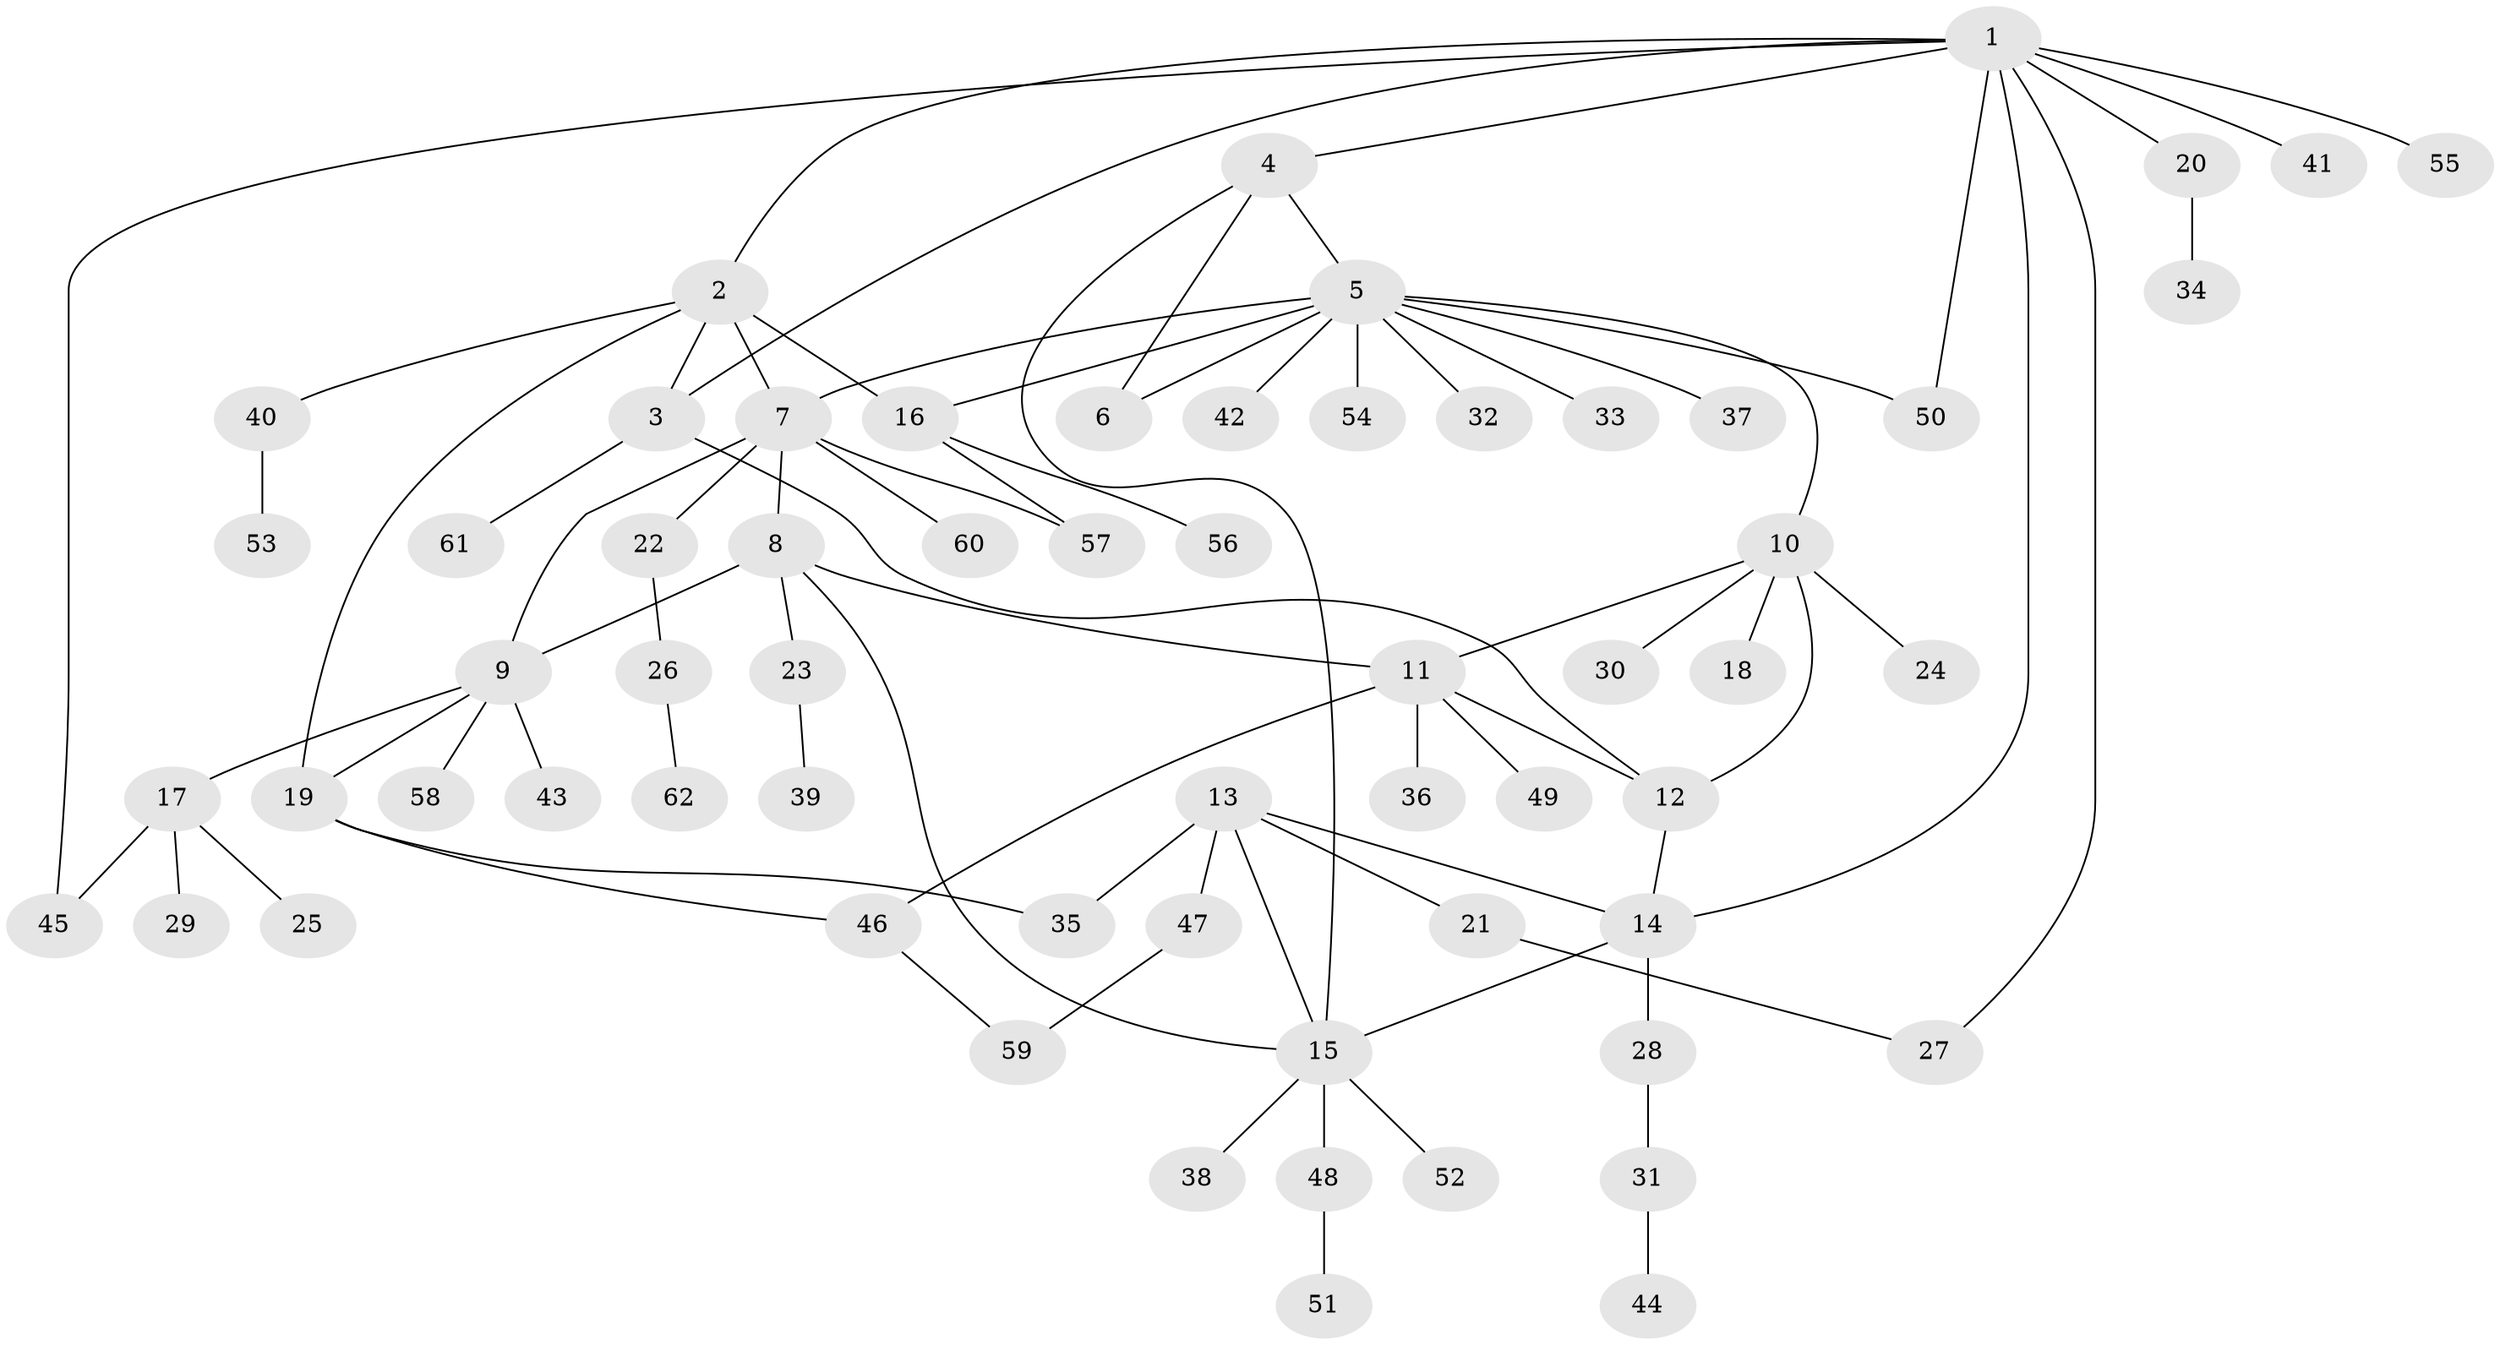 // coarse degree distribution, {7: 0.06451612903225806, 2: 0.1935483870967742, 4: 0.0967741935483871, 1: 0.3548387096774194, 5: 0.12903225806451613, 3: 0.06451612903225806, 9: 0.03225806451612903, 6: 0.06451612903225806}
// Generated by graph-tools (version 1.1) at 2025/37/03/04/25 23:37:48]
// undirected, 62 vertices, 81 edges
graph export_dot {
  node [color=gray90,style=filled];
  1;
  2;
  3;
  4;
  5;
  6;
  7;
  8;
  9;
  10;
  11;
  12;
  13;
  14;
  15;
  16;
  17;
  18;
  19;
  20;
  21;
  22;
  23;
  24;
  25;
  26;
  27;
  28;
  29;
  30;
  31;
  32;
  33;
  34;
  35;
  36;
  37;
  38;
  39;
  40;
  41;
  42;
  43;
  44;
  45;
  46;
  47;
  48;
  49;
  50;
  51;
  52;
  53;
  54;
  55;
  56;
  57;
  58;
  59;
  60;
  61;
  62;
  1 -- 2;
  1 -- 3;
  1 -- 4;
  1 -- 14;
  1 -- 20;
  1 -- 27;
  1 -- 41;
  1 -- 45;
  1 -- 50;
  1 -- 55;
  2 -- 3;
  2 -- 7;
  2 -- 16;
  2 -- 19;
  2 -- 40;
  3 -- 12;
  3 -- 61;
  4 -- 5;
  4 -- 6;
  4 -- 15;
  5 -- 6;
  5 -- 7;
  5 -- 10;
  5 -- 16;
  5 -- 32;
  5 -- 33;
  5 -- 37;
  5 -- 42;
  5 -- 50;
  5 -- 54;
  7 -- 8;
  7 -- 9;
  7 -- 22;
  7 -- 57;
  7 -- 60;
  8 -- 9;
  8 -- 11;
  8 -- 15;
  8 -- 23;
  9 -- 17;
  9 -- 19;
  9 -- 43;
  9 -- 58;
  10 -- 11;
  10 -- 12;
  10 -- 18;
  10 -- 24;
  10 -- 30;
  11 -- 12;
  11 -- 36;
  11 -- 46;
  11 -- 49;
  12 -- 14;
  13 -- 14;
  13 -- 15;
  13 -- 21;
  13 -- 35;
  13 -- 47;
  14 -- 15;
  14 -- 28;
  15 -- 38;
  15 -- 48;
  15 -- 52;
  16 -- 56;
  16 -- 57;
  17 -- 25;
  17 -- 29;
  17 -- 45;
  19 -- 35;
  19 -- 46;
  20 -- 34;
  21 -- 27;
  22 -- 26;
  23 -- 39;
  26 -- 62;
  28 -- 31;
  31 -- 44;
  40 -- 53;
  46 -- 59;
  47 -- 59;
  48 -- 51;
}
